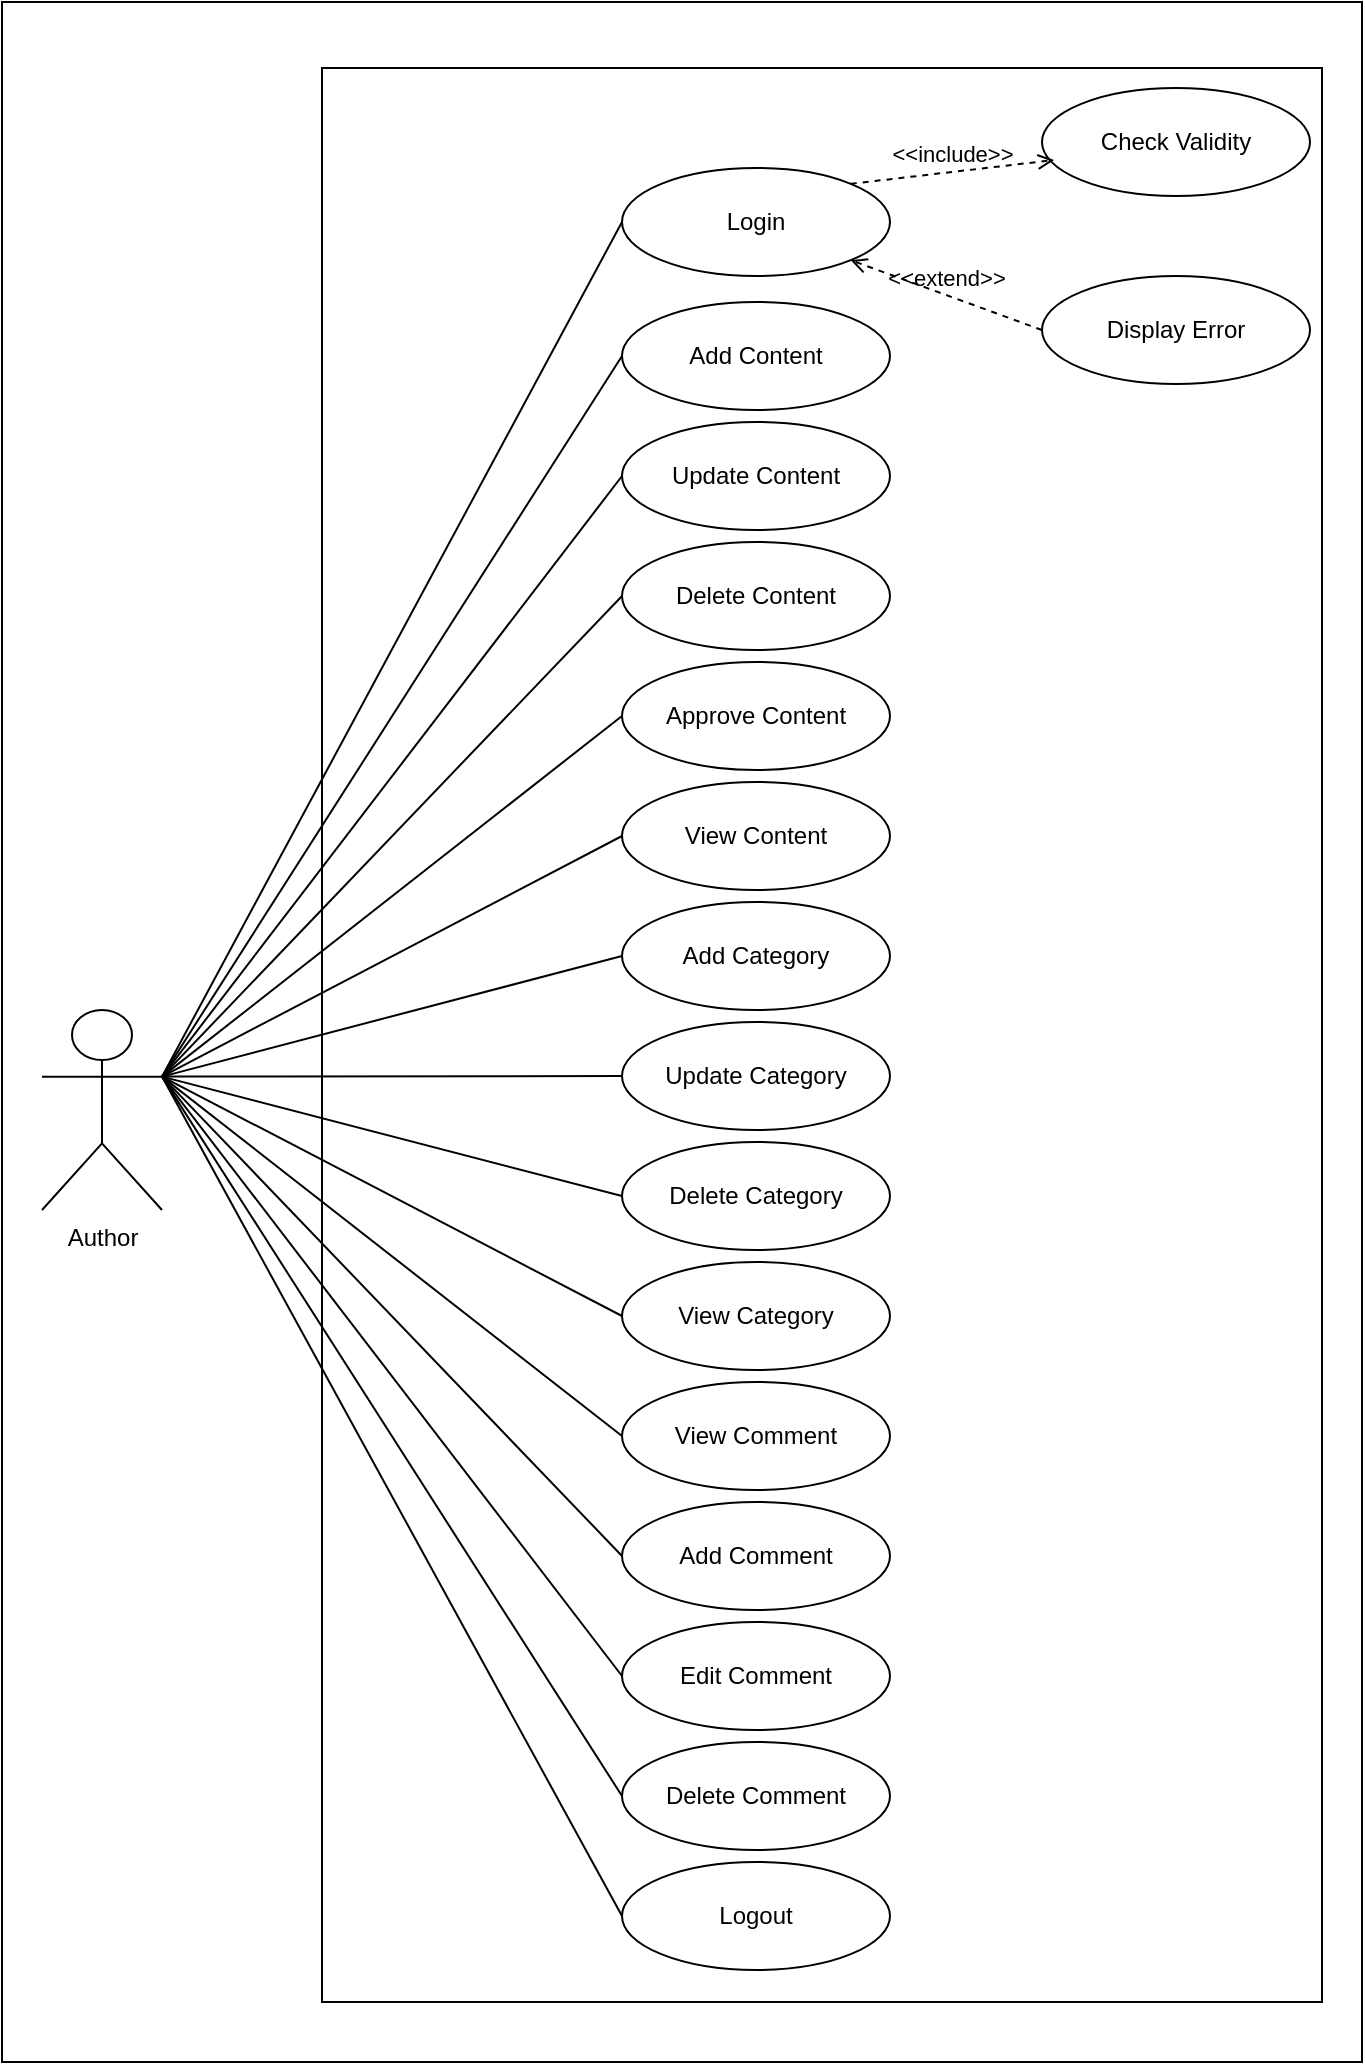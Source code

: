 <mxfile version="22.1.16" type="device">
  <diagram name="Page-1" id="dbeDodzNAaPTGbnW9-gK">
    <mxGraphModel dx="880" dy="1526" grid="1" gridSize="10" guides="1" tooltips="1" connect="1" arrows="1" fold="1" page="1" pageScale="1" pageWidth="850" pageHeight="1100" math="0" shadow="0">
      <root>
        <mxCell id="0" />
        <mxCell id="1" parent="0" />
        <mxCell id="U3K-5iGdzpDynbkT8rkM-1" value="" style="rounded=0;whiteSpace=wrap;html=1;" parent="1" vertex="1">
          <mxGeometry x="40" y="-20" width="680" height="1030" as="geometry" />
        </mxCell>
        <mxCell id="U3K-5iGdzpDynbkT8rkM-2" value="" style="rounded=0;whiteSpace=wrap;html=1;" parent="1" vertex="1">
          <mxGeometry x="200" y="13" width="500" height="967" as="geometry" />
        </mxCell>
        <mxCell id="U3K-5iGdzpDynbkT8rkM-3" value="Author" style="shape=umlActor;verticalLabelPosition=bottom;verticalAlign=top;html=1;outlineConnect=0;" parent="1" vertex="1">
          <mxGeometry x="60" y="484" width="60" height="100" as="geometry" />
        </mxCell>
        <mxCell id="U3K-5iGdzpDynbkT8rkM-4" value="Login" style="ellipse;whiteSpace=wrap;html=1;" parent="1" vertex="1">
          <mxGeometry x="350" y="63" width="134" height="54" as="geometry" />
        </mxCell>
        <mxCell id="U3K-5iGdzpDynbkT8rkM-5" value="Display Error" style="ellipse;whiteSpace=wrap;html=1;" parent="1" vertex="1">
          <mxGeometry x="560" y="117" width="134" height="54" as="geometry" />
        </mxCell>
        <mxCell id="U3K-5iGdzpDynbkT8rkM-6" value="Check Validity" style="ellipse;whiteSpace=wrap;html=1;" parent="1" vertex="1">
          <mxGeometry x="560" y="23" width="134" height="54" as="geometry" />
        </mxCell>
        <mxCell id="U3K-5iGdzpDynbkT8rkM-12" value="Add Content" style="ellipse;whiteSpace=wrap;html=1;" parent="1" vertex="1">
          <mxGeometry x="350" y="130" width="134" height="54" as="geometry" />
        </mxCell>
        <mxCell id="U3K-5iGdzpDynbkT8rkM-13" value="Update Content" style="ellipse;whiteSpace=wrap;html=1;" parent="1" vertex="1">
          <mxGeometry x="350" y="190" width="134" height="54" as="geometry" />
        </mxCell>
        <mxCell id="U3K-5iGdzpDynbkT8rkM-14" value="Delete Content" style="ellipse;whiteSpace=wrap;html=1;" parent="1" vertex="1">
          <mxGeometry x="350" y="250" width="134" height="54" as="geometry" />
        </mxCell>
        <mxCell id="U3K-5iGdzpDynbkT8rkM-15" value="Approve Content" style="ellipse;whiteSpace=wrap;html=1;" parent="1" vertex="1">
          <mxGeometry x="350" y="310" width="134" height="54" as="geometry" />
        </mxCell>
        <mxCell id="U3K-5iGdzpDynbkT8rkM-16" value="View Content" style="ellipse;whiteSpace=wrap;html=1;" parent="1" vertex="1">
          <mxGeometry x="350" y="370" width="134" height="54" as="geometry" />
        </mxCell>
        <mxCell id="U3K-5iGdzpDynbkT8rkM-17" value="Add Category" style="ellipse;whiteSpace=wrap;html=1;" parent="1" vertex="1">
          <mxGeometry x="350" y="430" width="134" height="54" as="geometry" />
        </mxCell>
        <mxCell id="U3K-5iGdzpDynbkT8rkM-18" value="Update Category" style="ellipse;whiteSpace=wrap;html=1;" parent="1" vertex="1">
          <mxGeometry x="350" y="490" width="134" height="54" as="geometry" />
        </mxCell>
        <mxCell id="U3K-5iGdzpDynbkT8rkM-19" value="Delete Category" style="ellipse;whiteSpace=wrap;html=1;" parent="1" vertex="1">
          <mxGeometry x="350" y="550" width="134" height="54" as="geometry" />
        </mxCell>
        <mxCell id="U3K-5iGdzpDynbkT8rkM-20" value="View Category" style="ellipse;whiteSpace=wrap;html=1;" parent="1" vertex="1">
          <mxGeometry x="350" y="610" width="134" height="54" as="geometry" />
        </mxCell>
        <mxCell id="U3K-5iGdzpDynbkT8rkM-21" value="Add Comment" style="ellipse;whiteSpace=wrap;html=1;" parent="1" vertex="1">
          <mxGeometry x="350" y="730" width="134" height="54" as="geometry" />
        </mxCell>
        <mxCell id="U3K-5iGdzpDynbkT8rkM-22" value="Logout" style="ellipse;whiteSpace=wrap;html=1;" parent="1" vertex="1">
          <mxGeometry x="350" y="910" width="134" height="54" as="geometry" />
        </mxCell>
        <mxCell id="U3K-5iGdzpDynbkT8rkM-23" value="&amp;lt;&amp;lt;include&amp;gt;&amp;gt;" style="html=1;verticalAlign=bottom;labelBackgroundColor=none;endArrow=open;endFill=0;dashed=1;rounded=0;exitX=1;exitY=0;exitDx=0;exitDy=0;entryX=0.045;entryY=0.667;entryDx=0;entryDy=0;entryPerimeter=0;" parent="1" source="U3K-5iGdzpDynbkT8rkM-4" target="U3K-5iGdzpDynbkT8rkM-6" edge="1">
          <mxGeometry width="160" relative="1" as="geometry">
            <mxPoint x="420" y="173" as="sourcePoint" />
            <mxPoint x="580" y="173" as="targetPoint" />
          </mxGeometry>
        </mxCell>
        <mxCell id="U3K-5iGdzpDynbkT8rkM-24" value="&amp;lt;&amp;lt;extend&amp;gt;&amp;gt;" style="html=1;verticalAlign=bottom;labelBackgroundColor=none;endArrow=open;endFill=0;dashed=1;rounded=0;exitX=0;exitY=0.5;exitDx=0;exitDy=0;entryX=1;entryY=1;entryDx=0;entryDy=0;" parent="1" source="U3K-5iGdzpDynbkT8rkM-5" target="U3K-5iGdzpDynbkT8rkM-4" edge="1">
          <mxGeometry width="160" relative="1" as="geometry">
            <mxPoint x="420" y="173" as="sourcePoint" />
            <mxPoint x="580" y="173" as="targetPoint" />
          </mxGeometry>
        </mxCell>
        <mxCell id="U3K-5iGdzpDynbkT8rkM-25" value="" style="endArrow=none;html=1;rounded=0;exitX=1;exitY=0.333;exitDx=0;exitDy=0;exitPerimeter=0;entryX=0;entryY=0.5;entryDx=0;entryDy=0;" parent="1" source="U3K-5iGdzpDynbkT8rkM-3" target="U3K-5iGdzpDynbkT8rkM-4" edge="1">
          <mxGeometry width="50" height="50" relative="1" as="geometry">
            <mxPoint x="400" y="403" as="sourcePoint" />
            <mxPoint x="450" y="353" as="targetPoint" />
          </mxGeometry>
        </mxCell>
        <mxCell id="U3K-5iGdzpDynbkT8rkM-31" value="" style="endArrow=none;html=1;rounded=0;entryX=0;entryY=0.5;entryDx=0;entryDy=0;exitX=1;exitY=0.333;exitDx=0;exitDy=0;exitPerimeter=0;" parent="1" source="U3K-5iGdzpDynbkT8rkM-3" target="U3K-5iGdzpDynbkT8rkM-12" edge="1">
          <mxGeometry width="50" height="50" relative="1" as="geometry">
            <mxPoint x="160" y="323" as="sourcePoint" />
            <mxPoint x="360" y="398" as="targetPoint" />
          </mxGeometry>
        </mxCell>
        <mxCell id="U3K-5iGdzpDynbkT8rkM-32" value="" style="endArrow=none;html=1;rounded=0;entryX=0;entryY=0.5;entryDx=0;entryDy=0;exitX=1;exitY=0.333;exitDx=0;exitDy=0;exitPerimeter=0;" parent="1" source="U3K-5iGdzpDynbkT8rkM-3" target="U3K-5iGdzpDynbkT8rkM-13" edge="1">
          <mxGeometry width="50" height="50" relative="1" as="geometry">
            <mxPoint x="170" y="333" as="sourcePoint" />
            <mxPoint x="370" y="408" as="targetPoint" />
          </mxGeometry>
        </mxCell>
        <mxCell id="U3K-5iGdzpDynbkT8rkM-33" value="" style="endArrow=none;html=1;rounded=0;entryX=0;entryY=0.5;entryDx=0;entryDy=0;exitX=1;exitY=0.333;exitDx=0;exitDy=0;exitPerimeter=0;" parent="1" source="U3K-5iGdzpDynbkT8rkM-3" target="U3K-5iGdzpDynbkT8rkM-14" edge="1">
          <mxGeometry width="50" height="50" relative="1" as="geometry">
            <mxPoint x="160" y="323" as="sourcePoint" />
            <mxPoint x="360" y="518" as="targetPoint" />
          </mxGeometry>
        </mxCell>
        <mxCell id="U3K-5iGdzpDynbkT8rkM-34" value="" style="endArrow=none;html=1;rounded=0;entryX=0;entryY=0.5;entryDx=0;entryDy=0;exitX=1;exitY=0.333;exitDx=0;exitDy=0;exitPerimeter=0;" parent="1" source="U3K-5iGdzpDynbkT8rkM-3" target="U3K-5iGdzpDynbkT8rkM-15" edge="1">
          <mxGeometry width="50" height="50" relative="1" as="geometry">
            <mxPoint x="160" y="323" as="sourcePoint" />
            <mxPoint x="360" y="578" as="targetPoint" />
          </mxGeometry>
        </mxCell>
        <mxCell id="U3K-5iGdzpDynbkT8rkM-35" value="" style="endArrow=none;html=1;rounded=0;entryX=0;entryY=0.5;entryDx=0;entryDy=0;exitX=1;exitY=0.333;exitDx=0;exitDy=0;exitPerimeter=0;" parent="1" source="U3K-5iGdzpDynbkT8rkM-3" target="U3K-5iGdzpDynbkT8rkM-16" edge="1">
          <mxGeometry width="50" height="50" relative="1" as="geometry">
            <mxPoint x="160" y="323" as="sourcePoint" />
            <mxPoint x="360" y="638" as="targetPoint" />
          </mxGeometry>
        </mxCell>
        <mxCell id="U3K-5iGdzpDynbkT8rkM-36" value="" style="endArrow=none;html=1;rounded=0;entryX=0;entryY=0.5;entryDx=0;entryDy=0;exitX=1;exitY=0.333;exitDx=0;exitDy=0;exitPerimeter=0;" parent="1" source="U3K-5iGdzpDynbkT8rkM-3" target="U3K-5iGdzpDynbkT8rkM-17" edge="1">
          <mxGeometry width="50" height="50" relative="1" as="geometry">
            <mxPoint x="170" y="333" as="sourcePoint" />
            <mxPoint x="360" y="698" as="targetPoint" />
          </mxGeometry>
        </mxCell>
        <mxCell id="U3K-5iGdzpDynbkT8rkM-37" value="" style="endArrow=none;html=1;rounded=0;entryX=0;entryY=0.5;entryDx=0;entryDy=0;exitX=1;exitY=0.333;exitDx=0;exitDy=0;exitPerimeter=0;" parent="1" source="U3K-5iGdzpDynbkT8rkM-3" target="U3K-5iGdzpDynbkT8rkM-18" edge="1">
          <mxGeometry width="50" height="50" relative="1" as="geometry">
            <mxPoint x="180" y="343" as="sourcePoint" />
            <mxPoint x="360" y="758" as="targetPoint" />
          </mxGeometry>
        </mxCell>
        <mxCell id="U3K-5iGdzpDynbkT8rkM-38" value="" style="endArrow=none;html=1;rounded=0;entryX=0;entryY=0.5;entryDx=0;entryDy=0;exitX=1;exitY=0.333;exitDx=0;exitDy=0;exitPerimeter=0;" parent="1" source="U3K-5iGdzpDynbkT8rkM-3" target="U3K-5iGdzpDynbkT8rkM-19" edge="1">
          <mxGeometry width="50" height="50" relative="1" as="geometry">
            <mxPoint x="190" y="353" as="sourcePoint" />
            <mxPoint x="370" y="768" as="targetPoint" />
          </mxGeometry>
        </mxCell>
        <mxCell id="U3K-5iGdzpDynbkT8rkM-39" value="" style="endArrow=none;html=1;rounded=0;entryX=0;entryY=0.5;entryDx=0;entryDy=0;exitX=1;exitY=0.333;exitDx=0;exitDy=0;exitPerimeter=0;" parent="1" source="U3K-5iGdzpDynbkT8rkM-3" target="U3K-5iGdzpDynbkT8rkM-20" edge="1">
          <mxGeometry width="50" height="50" relative="1" as="geometry">
            <mxPoint x="160" y="323" as="sourcePoint" />
            <mxPoint x="360" y="878" as="targetPoint" />
          </mxGeometry>
        </mxCell>
        <mxCell id="U3K-5iGdzpDynbkT8rkM-40" value="" style="endArrow=none;html=1;rounded=0;entryX=0;entryY=0.5;entryDx=0;entryDy=0;exitX=1;exitY=0.333;exitDx=0;exitDy=0;exitPerimeter=0;" parent="1" source="U3K-5iGdzpDynbkT8rkM-3" target="U3K-5iGdzpDynbkT8rkM-21" edge="1">
          <mxGeometry width="50" height="50" relative="1" as="geometry">
            <mxPoint x="170" y="333" as="sourcePoint" />
            <mxPoint x="370" y="888" as="targetPoint" />
          </mxGeometry>
        </mxCell>
        <mxCell id="U3K-5iGdzpDynbkT8rkM-41" value="" style="endArrow=none;html=1;rounded=0;entryX=0;entryY=0.5;entryDx=0;entryDy=0;exitX=1;exitY=0.333;exitDx=0;exitDy=0;exitPerimeter=0;" parent="1" source="U3K-5iGdzpDynbkT8rkM-3" target="U3K-5iGdzpDynbkT8rkM-22" edge="1">
          <mxGeometry width="50" height="50" relative="1" as="geometry">
            <mxPoint x="180" y="343" as="sourcePoint" />
            <mxPoint x="380" y="898" as="targetPoint" />
          </mxGeometry>
        </mxCell>
        <mxCell id="p-K5vsiqBgjPiioOkkBZ-1" value="Delete Comment" style="ellipse;whiteSpace=wrap;html=1;" vertex="1" parent="1">
          <mxGeometry x="350" y="850" width="134" height="54" as="geometry" />
        </mxCell>
        <mxCell id="p-K5vsiqBgjPiioOkkBZ-2" value="View Comment" style="ellipse;whiteSpace=wrap;html=1;" vertex="1" parent="1">
          <mxGeometry x="350" y="670" width="134" height="54" as="geometry" />
        </mxCell>
        <mxCell id="p-K5vsiqBgjPiioOkkBZ-3" value="Edit Comment" style="ellipse;whiteSpace=wrap;html=1;" vertex="1" parent="1">
          <mxGeometry x="350" y="790" width="134" height="54" as="geometry" />
        </mxCell>
        <mxCell id="p-K5vsiqBgjPiioOkkBZ-4" value="" style="endArrow=none;html=1;rounded=0;entryX=0;entryY=0.5;entryDx=0;entryDy=0;exitX=1;exitY=0.333;exitDx=0;exitDy=0;exitPerimeter=0;" edge="1" parent="1" source="U3K-5iGdzpDynbkT8rkM-3" target="p-K5vsiqBgjPiioOkkBZ-2">
          <mxGeometry width="50" height="50" relative="1" as="geometry">
            <mxPoint x="140" y="433" as="sourcePoint" />
            <mxPoint x="360" y="647" as="targetPoint" />
          </mxGeometry>
        </mxCell>
        <mxCell id="p-K5vsiqBgjPiioOkkBZ-5" value="" style="endArrow=none;html=1;rounded=0;entryX=0;entryY=0.5;entryDx=0;entryDy=0;exitX=1;exitY=0.333;exitDx=0;exitDy=0;exitPerimeter=0;" edge="1" parent="1" source="U3K-5iGdzpDynbkT8rkM-3" target="p-K5vsiqBgjPiioOkkBZ-3">
          <mxGeometry width="50" height="50" relative="1" as="geometry">
            <mxPoint x="140" y="433" as="sourcePoint" />
            <mxPoint x="360" y="767" as="targetPoint" />
          </mxGeometry>
        </mxCell>
        <mxCell id="p-K5vsiqBgjPiioOkkBZ-6" value="" style="endArrow=none;html=1;rounded=0;entryX=0;entryY=0.5;entryDx=0;entryDy=0;exitX=1;exitY=0.333;exitDx=0;exitDy=0;exitPerimeter=0;" edge="1" parent="1" source="U3K-5iGdzpDynbkT8rkM-3" target="p-K5vsiqBgjPiioOkkBZ-1">
          <mxGeometry width="50" height="50" relative="1" as="geometry">
            <mxPoint x="140" y="433" as="sourcePoint" />
            <mxPoint x="360" y="827" as="targetPoint" />
          </mxGeometry>
        </mxCell>
      </root>
    </mxGraphModel>
  </diagram>
</mxfile>
